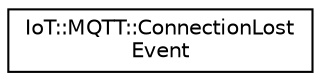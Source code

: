 digraph "Graphical Class Hierarchy"
{
 // LATEX_PDF_SIZE
  edge [fontname="Helvetica",fontsize="10",labelfontname="Helvetica",labelfontsize="10"];
  node [fontname="Helvetica",fontsize="10",shape=record];
  rankdir="LR";
  Node0 [label="IoT::MQTT::ConnectionLost\lEvent",height=0.2,width=0.4,color="black", fillcolor="white", style="filled",URL="$structIoT_1_1MQTT_1_1ConnectionLostEvent.html",tooltip="Event arguments for MQTTClient::connectionLost."];
}
